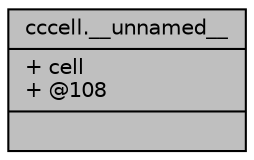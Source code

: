 digraph "cccell.__unnamed__"
{
 // INTERACTIVE_SVG=YES
  bgcolor="transparent";
  edge [fontname="Helvetica",fontsize="10",labelfontname="Helvetica",labelfontsize="10"];
  node [fontname="Helvetica",fontsize="10",shape=record];
  Node238 [label="{cccell.__unnamed__\n|+ cell\l+ @108\l|}",height=0.2,width=0.4,color="black", fillcolor="grey75", style="filled", fontcolor="black"];
}
